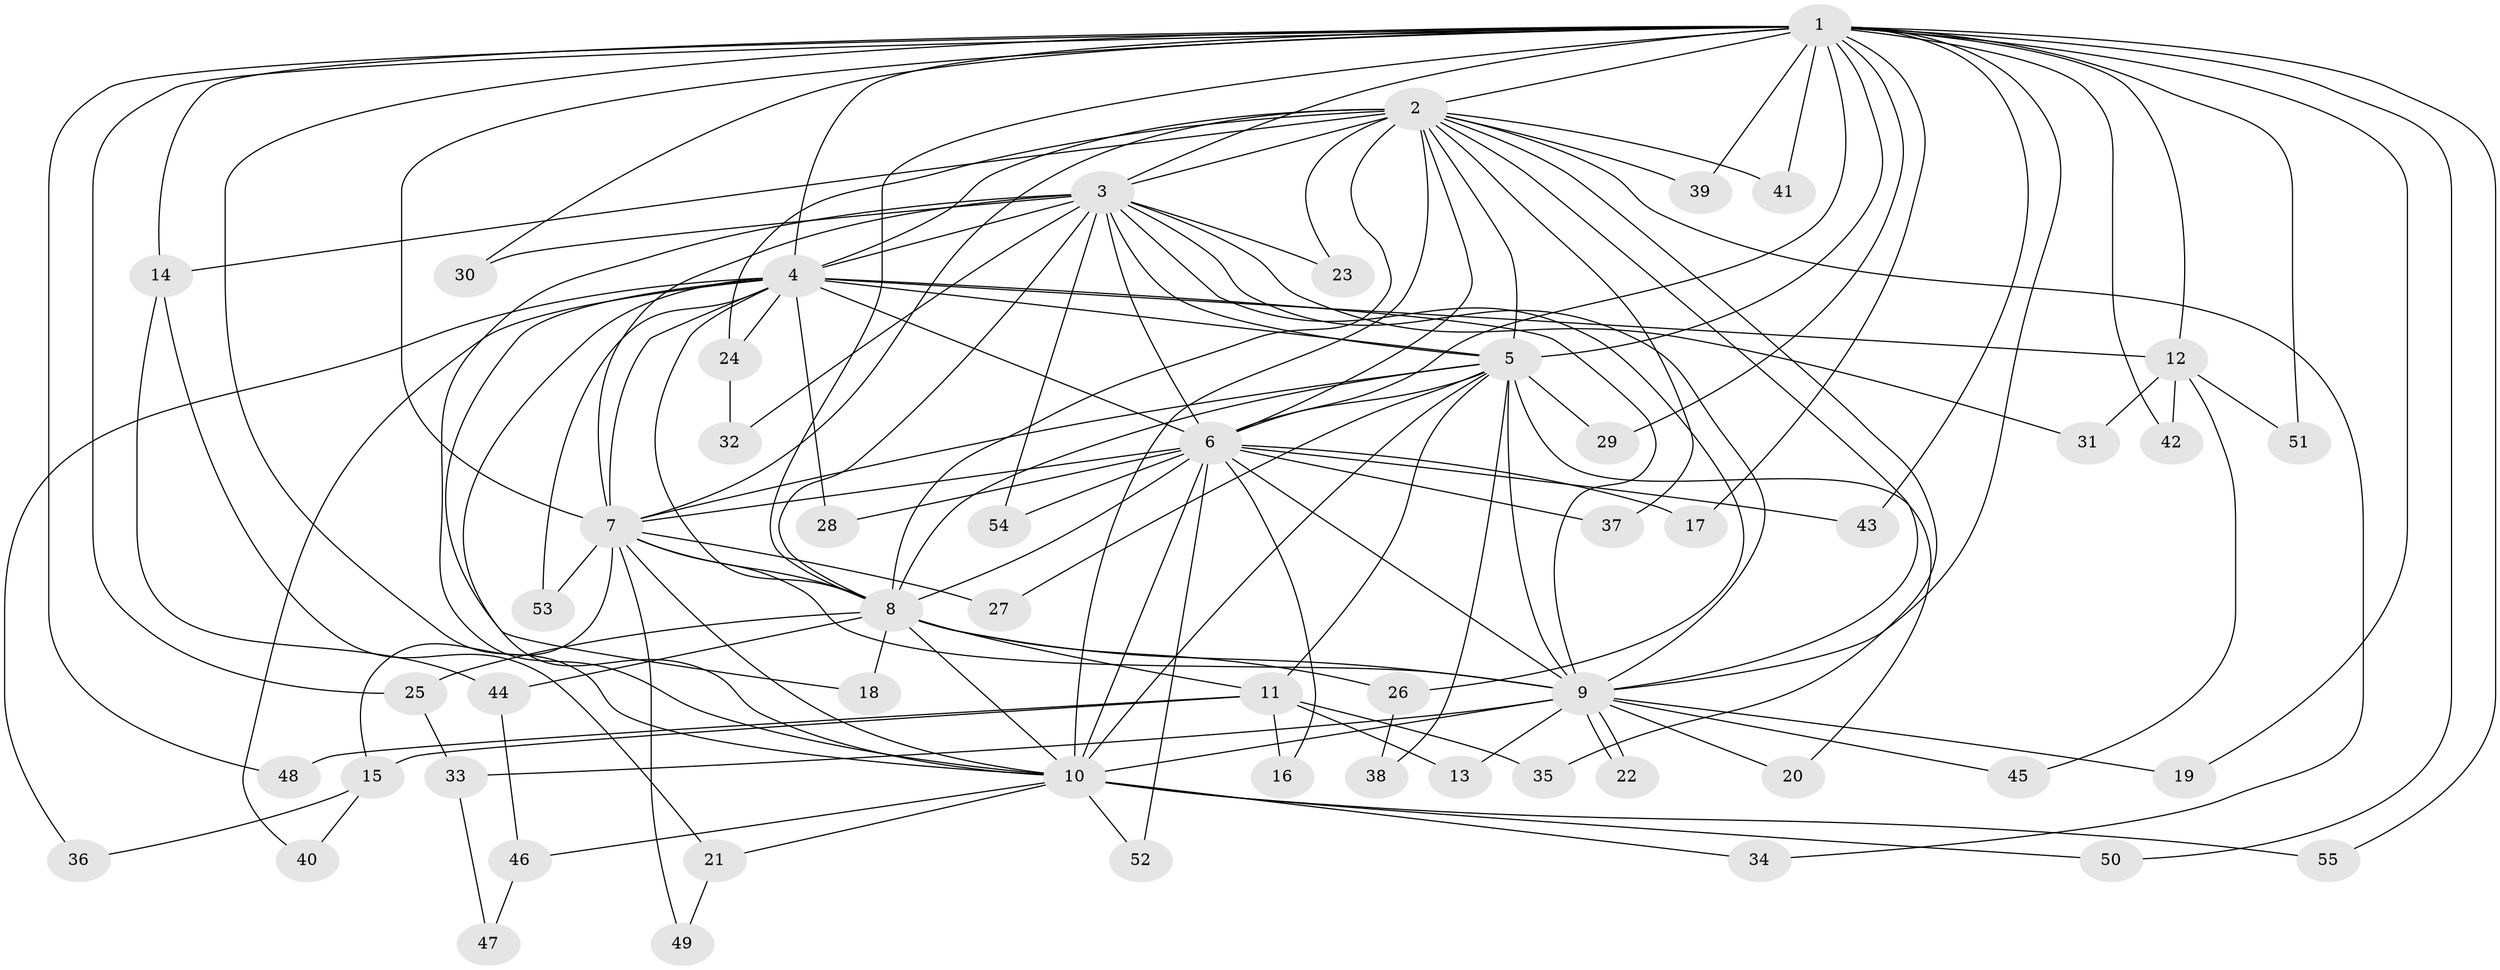 // coarse degree distribution, {19: 0.05, 15: 0.025, 17: 0.025, 12: 0.05, 11: 0.025, 7: 0.025, 5: 0.05, 2: 0.6, 4: 0.05, 1: 0.025, 3: 0.075}
// Generated by graph-tools (version 1.1) at 2025/41/03/06/25 10:41:32]
// undirected, 55 vertices, 135 edges
graph export_dot {
graph [start="1"]
  node [color=gray90,style=filled];
  1;
  2;
  3;
  4;
  5;
  6;
  7;
  8;
  9;
  10;
  11;
  12;
  13;
  14;
  15;
  16;
  17;
  18;
  19;
  20;
  21;
  22;
  23;
  24;
  25;
  26;
  27;
  28;
  29;
  30;
  31;
  32;
  33;
  34;
  35;
  36;
  37;
  38;
  39;
  40;
  41;
  42;
  43;
  44;
  45;
  46;
  47;
  48;
  49;
  50;
  51;
  52;
  53;
  54;
  55;
  1 -- 2;
  1 -- 3;
  1 -- 4;
  1 -- 5;
  1 -- 6;
  1 -- 7;
  1 -- 8;
  1 -- 9;
  1 -- 10;
  1 -- 12;
  1 -- 14;
  1 -- 17;
  1 -- 19;
  1 -- 25;
  1 -- 29;
  1 -- 30;
  1 -- 39;
  1 -- 41;
  1 -- 42;
  1 -- 43;
  1 -- 48;
  1 -- 50;
  1 -- 51;
  1 -- 55;
  2 -- 3;
  2 -- 4;
  2 -- 5;
  2 -- 6;
  2 -- 7;
  2 -- 8;
  2 -- 9;
  2 -- 10;
  2 -- 14;
  2 -- 23;
  2 -- 24;
  2 -- 34;
  2 -- 35;
  2 -- 37;
  2 -- 39;
  2 -- 41;
  3 -- 4;
  3 -- 5;
  3 -- 6;
  3 -- 7;
  3 -- 8;
  3 -- 9;
  3 -- 10;
  3 -- 23;
  3 -- 26;
  3 -- 30;
  3 -- 31;
  3 -- 32;
  3 -- 54;
  4 -- 5;
  4 -- 6;
  4 -- 7;
  4 -- 8;
  4 -- 9;
  4 -- 10;
  4 -- 12;
  4 -- 18;
  4 -- 24;
  4 -- 28;
  4 -- 36;
  4 -- 40;
  4 -- 53;
  5 -- 6;
  5 -- 7;
  5 -- 8;
  5 -- 9;
  5 -- 10;
  5 -- 11;
  5 -- 20;
  5 -- 27;
  5 -- 29;
  5 -- 38;
  6 -- 7;
  6 -- 8;
  6 -- 9;
  6 -- 10;
  6 -- 16;
  6 -- 17;
  6 -- 28;
  6 -- 37;
  6 -- 43;
  6 -- 52;
  6 -- 54;
  7 -- 8;
  7 -- 9;
  7 -- 10;
  7 -- 15;
  7 -- 27;
  7 -- 49;
  7 -- 53;
  8 -- 9;
  8 -- 10;
  8 -- 11;
  8 -- 18;
  8 -- 25;
  8 -- 26;
  8 -- 44;
  9 -- 10;
  9 -- 13;
  9 -- 19;
  9 -- 20;
  9 -- 22;
  9 -- 22;
  9 -- 33;
  9 -- 45;
  10 -- 21;
  10 -- 34;
  10 -- 46;
  10 -- 50;
  10 -- 52;
  10 -- 55;
  11 -- 13;
  11 -- 15;
  11 -- 16;
  11 -- 35;
  11 -- 48;
  12 -- 31;
  12 -- 42;
  12 -- 45;
  12 -- 51;
  14 -- 21;
  14 -- 44;
  15 -- 36;
  15 -- 40;
  21 -- 49;
  24 -- 32;
  25 -- 33;
  26 -- 38;
  33 -- 47;
  44 -- 46;
  46 -- 47;
}
